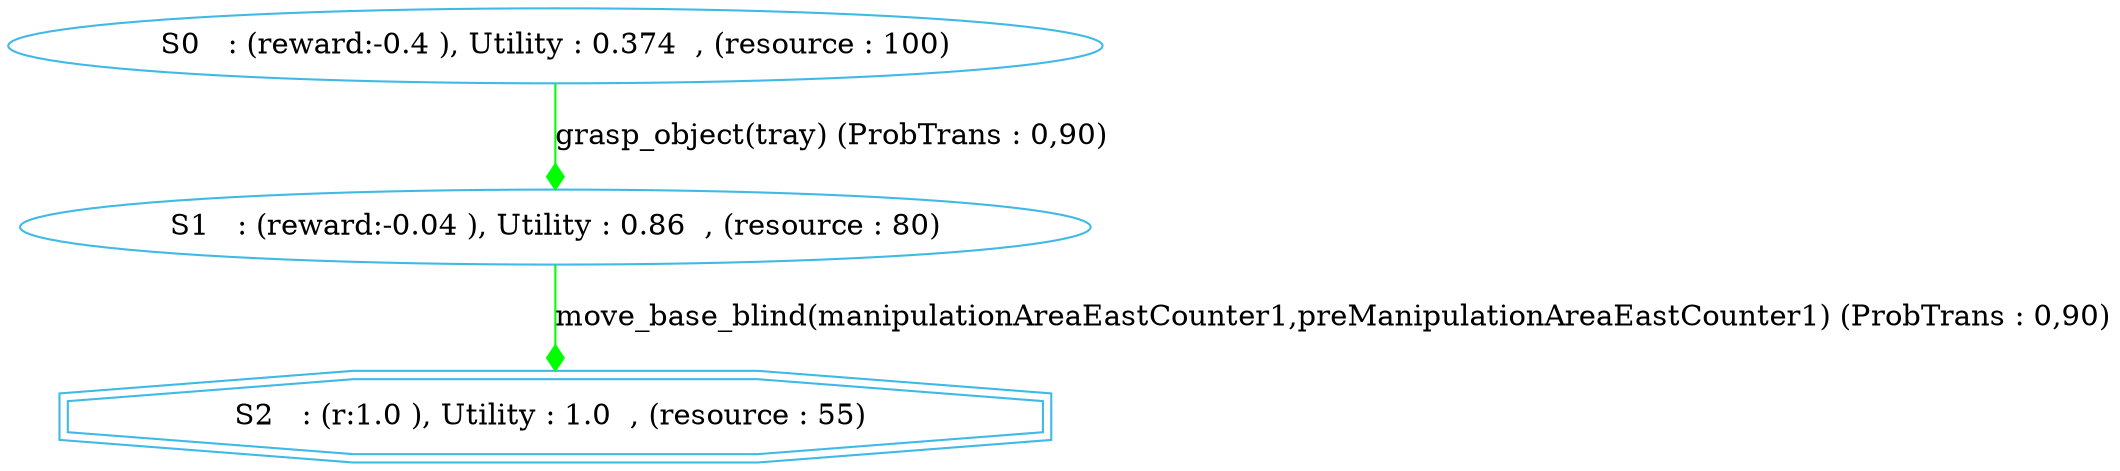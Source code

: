digraph {
  node [color="#40b9e5" ]
 size="60,17";
"2" [label=" S2   : (r:1.0 ), Utility : 1.0  , (resource : 55)  " shape=doubleoctagon];
"0" [label=" S0   : (reward:-0.4 ), Utility : 0.374  , (resource : 100) "]"1" [label=" S1   : (reward:-0.04 ), Utility : 0.86  , (resource : 80) "]"0" -> "1" [ label="grasp_object(tray) (ProbTrans : 0,90)"
, arrowhead = diamond , color=green];"1" -> "2" [ label="move_base_blind(manipulationAreaEastCounter1,preManipulationAreaEastCounter1) (ProbTrans : 0,90)"
, arrowhead = diamond , color=green];}
